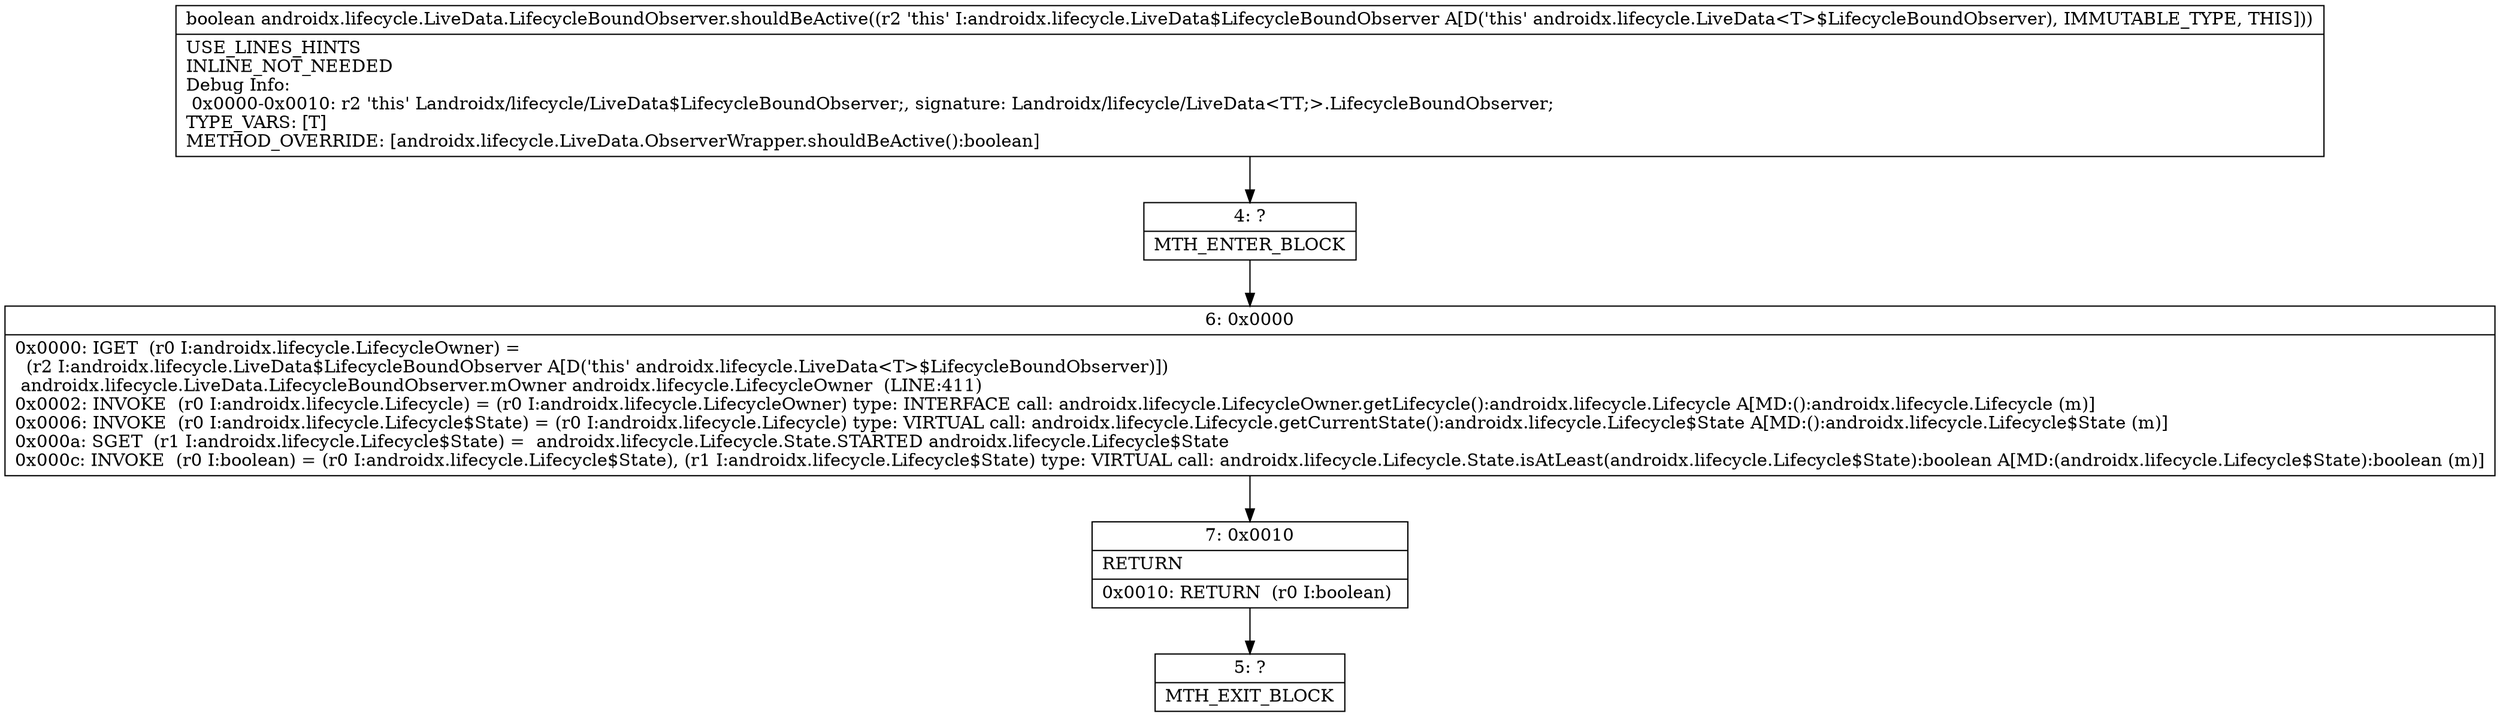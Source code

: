 digraph "CFG forandroidx.lifecycle.LiveData.LifecycleBoundObserver.shouldBeActive()Z" {
Node_4 [shape=record,label="{4\:\ ?|MTH_ENTER_BLOCK\l}"];
Node_6 [shape=record,label="{6\:\ 0x0000|0x0000: IGET  (r0 I:androidx.lifecycle.LifecycleOwner) = \l  (r2 I:androidx.lifecycle.LiveData$LifecycleBoundObserver A[D('this' androidx.lifecycle.LiveData\<T\>$LifecycleBoundObserver)])\l androidx.lifecycle.LiveData.LifecycleBoundObserver.mOwner androidx.lifecycle.LifecycleOwner  (LINE:411)\l0x0002: INVOKE  (r0 I:androidx.lifecycle.Lifecycle) = (r0 I:androidx.lifecycle.LifecycleOwner) type: INTERFACE call: androidx.lifecycle.LifecycleOwner.getLifecycle():androidx.lifecycle.Lifecycle A[MD:():androidx.lifecycle.Lifecycle (m)]\l0x0006: INVOKE  (r0 I:androidx.lifecycle.Lifecycle$State) = (r0 I:androidx.lifecycle.Lifecycle) type: VIRTUAL call: androidx.lifecycle.Lifecycle.getCurrentState():androidx.lifecycle.Lifecycle$State A[MD:():androidx.lifecycle.Lifecycle$State (m)]\l0x000a: SGET  (r1 I:androidx.lifecycle.Lifecycle$State) =  androidx.lifecycle.Lifecycle.State.STARTED androidx.lifecycle.Lifecycle$State \l0x000c: INVOKE  (r0 I:boolean) = (r0 I:androidx.lifecycle.Lifecycle$State), (r1 I:androidx.lifecycle.Lifecycle$State) type: VIRTUAL call: androidx.lifecycle.Lifecycle.State.isAtLeast(androidx.lifecycle.Lifecycle$State):boolean A[MD:(androidx.lifecycle.Lifecycle$State):boolean (m)]\l}"];
Node_7 [shape=record,label="{7\:\ 0x0010|RETURN\l|0x0010: RETURN  (r0 I:boolean) \l}"];
Node_5 [shape=record,label="{5\:\ ?|MTH_EXIT_BLOCK\l}"];
MethodNode[shape=record,label="{boolean androidx.lifecycle.LiveData.LifecycleBoundObserver.shouldBeActive((r2 'this' I:androidx.lifecycle.LiveData$LifecycleBoundObserver A[D('this' androidx.lifecycle.LiveData\<T\>$LifecycleBoundObserver), IMMUTABLE_TYPE, THIS]))  | USE_LINES_HINTS\lINLINE_NOT_NEEDED\lDebug Info:\l  0x0000\-0x0010: r2 'this' Landroidx\/lifecycle\/LiveData$LifecycleBoundObserver;, signature: Landroidx\/lifecycle\/LiveData\<TT;\>.LifecycleBoundObserver;\lTYPE_VARS: [T]\lMETHOD_OVERRIDE: [androidx.lifecycle.LiveData.ObserverWrapper.shouldBeActive():boolean]\l}"];
MethodNode -> Node_4;Node_4 -> Node_6;
Node_6 -> Node_7;
Node_7 -> Node_5;
}

